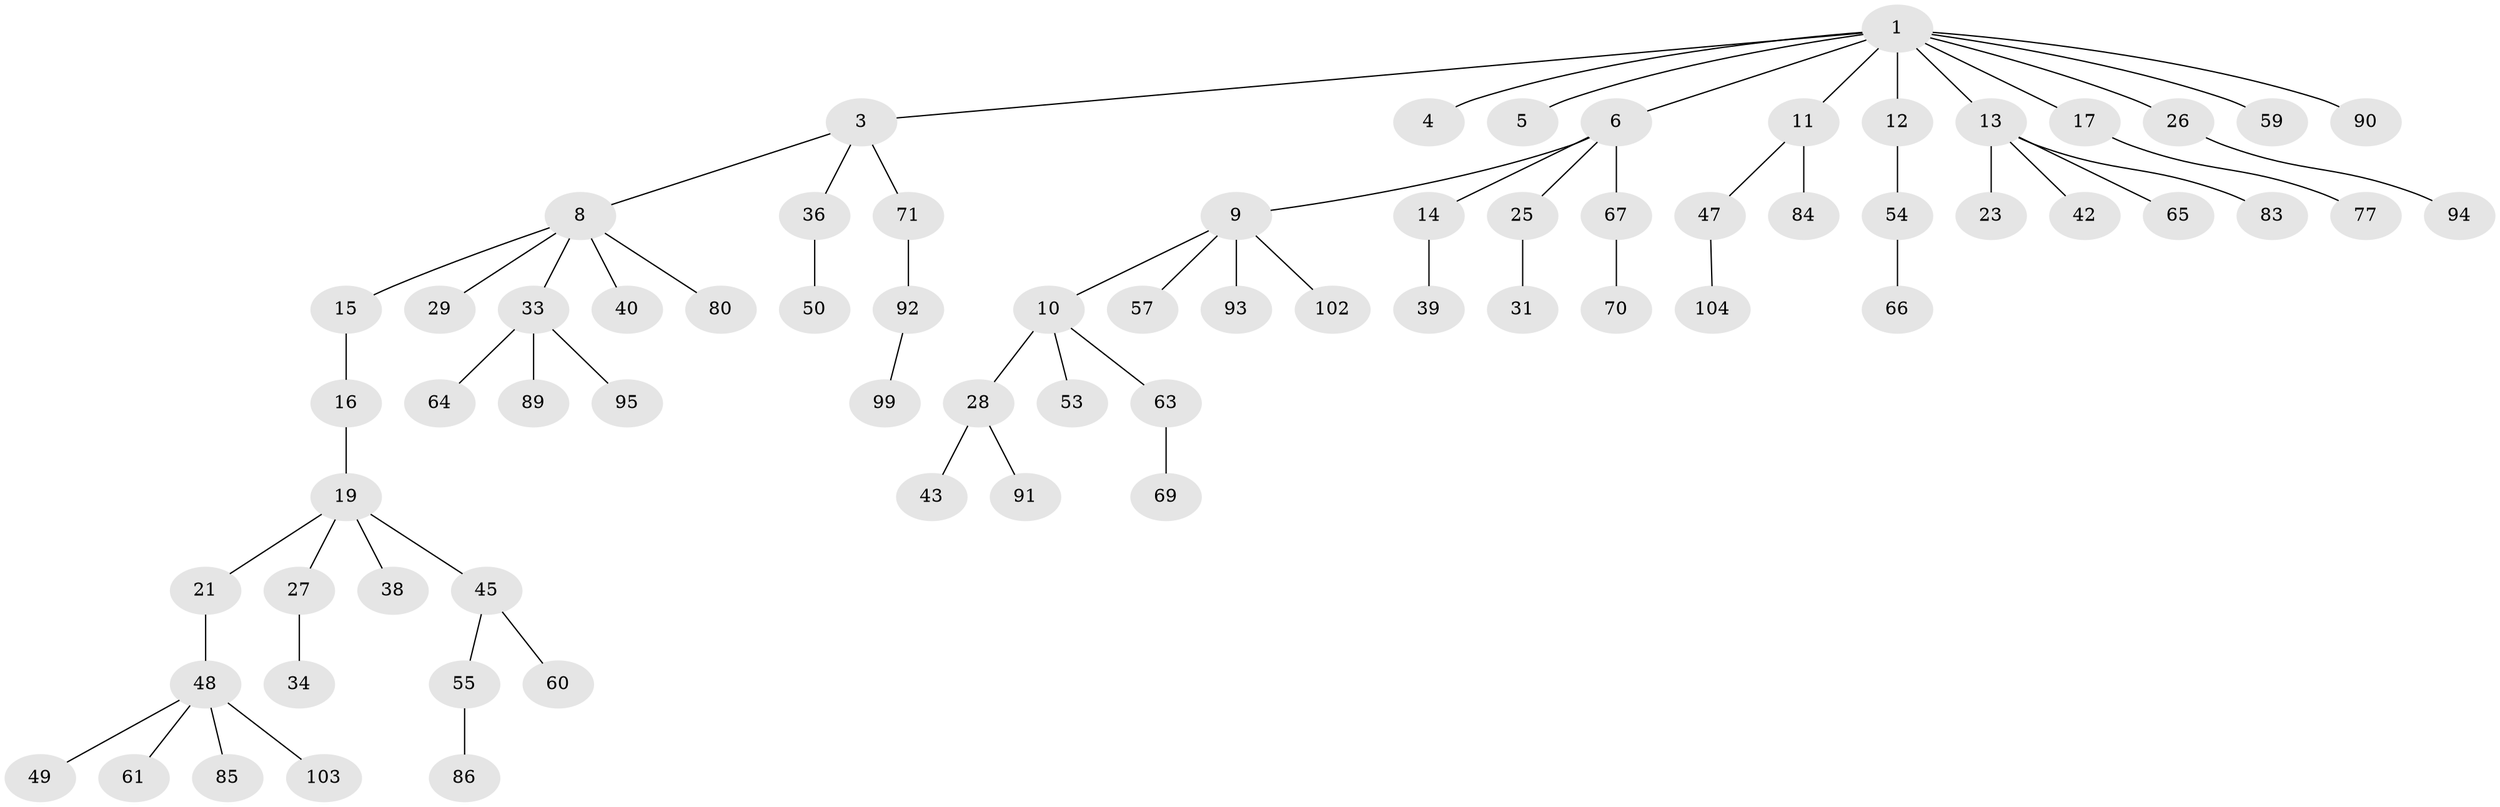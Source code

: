 // Generated by graph-tools (version 1.1) at 2025/52/02/27/25 19:52:13]
// undirected, 69 vertices, 68 edges
graph export_dot {
graph [start="1"]
  node [color=gray90,style=filled];
  1 [super="+2"];
  3 [super="+51"];
  4;
  5 [super="+24"];
  6 [super="+7"];
  8 [super="+32"];
  9 [super="+22"];
  10 [super="+79"];
  11 [super="+44"];
  12;
  13 [super="+18"];
  14;
  15;
  16;
  17 [super="+46"];
  19 [super="+20"];
  21;
  23 [super="+62"];
  25 [super="+58"];
  26;
  27 [super="+75"];
  28 [super="+35"];
  29 [super="+30"];
  31 [super="+41"];
  33 [super="+37"];
  34;
  36;
  38 [super="+87"];
  39 [super="+76"];
  40 [super="+82"];
  42;
  43;
  45 [super="+52"];
  47;
  48 [super="+73"];
  49 [super="+81"];
  50;
  53;
  54 [super="+68"];
  55 [super="+56"];
  57;
  59 [super="+78"];
  60 [super="+74"];
  61;
  63 [super="+97"];
  64;
  65;
  66 [super="+101"];
  67 [super="+72"];
  69;
  70 [super="+96"];
  71;
  77;
  80;
  83;
  84 [super="+88"];
  85;
  86;
  89 [super="+98"];
  90;
  91;
  92 [super="+100"];
  93;
  94;
  95;
  99;
  102;
  103;
  104;
  1 -- 5;
  1 -- 6;
  1 -- 12;
  1 -- 13;
  1 -- 17;
  1 -- 26;
  1 -- 90;
  1 -- 3;
  1 -- 4;
  1 -- 59;
  1 -- 11;
  3 -- 8;
  3 -- 36;
  3 -- 71;
  6 -- 14;
  6 -- 25;
  6 -- 67;
  6 -- 9;
  8 -- 15;
  8 -- 29;
  8 -- 33;
  8 -- 40;
  8 -- 80;
  9 -- 10;
  9 -- 57;
  9 -- 93;
  9 -- 102;
  10 -- 28;
  10 -- 53;
  10 -- 63;
  11 -- 84;
  11 -- 47;
  12 -- 54;
  13 -- 65;
  13 -- 42;
  13 -- 83;
  13 -- 23;
  14 -- 39;
  15 -- 16;
  16 -- 19;
  17 -- 77;
  19 -- 21;
  19 -- 27;
  19 -- 45;
  19 -- 38;
  21 -- 48;
  25 -- 31;
  26 -- 94;
  27 -- 34;
  28 -- 43;
  28 -- 91;
  33 -- 64;
  33 -- 89;
  33 -- 95;
  36 -- 50;
  45 -- 55;
  45 -- 60;
  47 -- 104;
  48 -- 49;
  48 -- 61;
  48 -- 85;
  48 -- 103;
  54 -- 66;
  55 -- 86;
  63 -- 69;
  67 -- 70;
  71 -- 92;
  92 -- 99;
}
